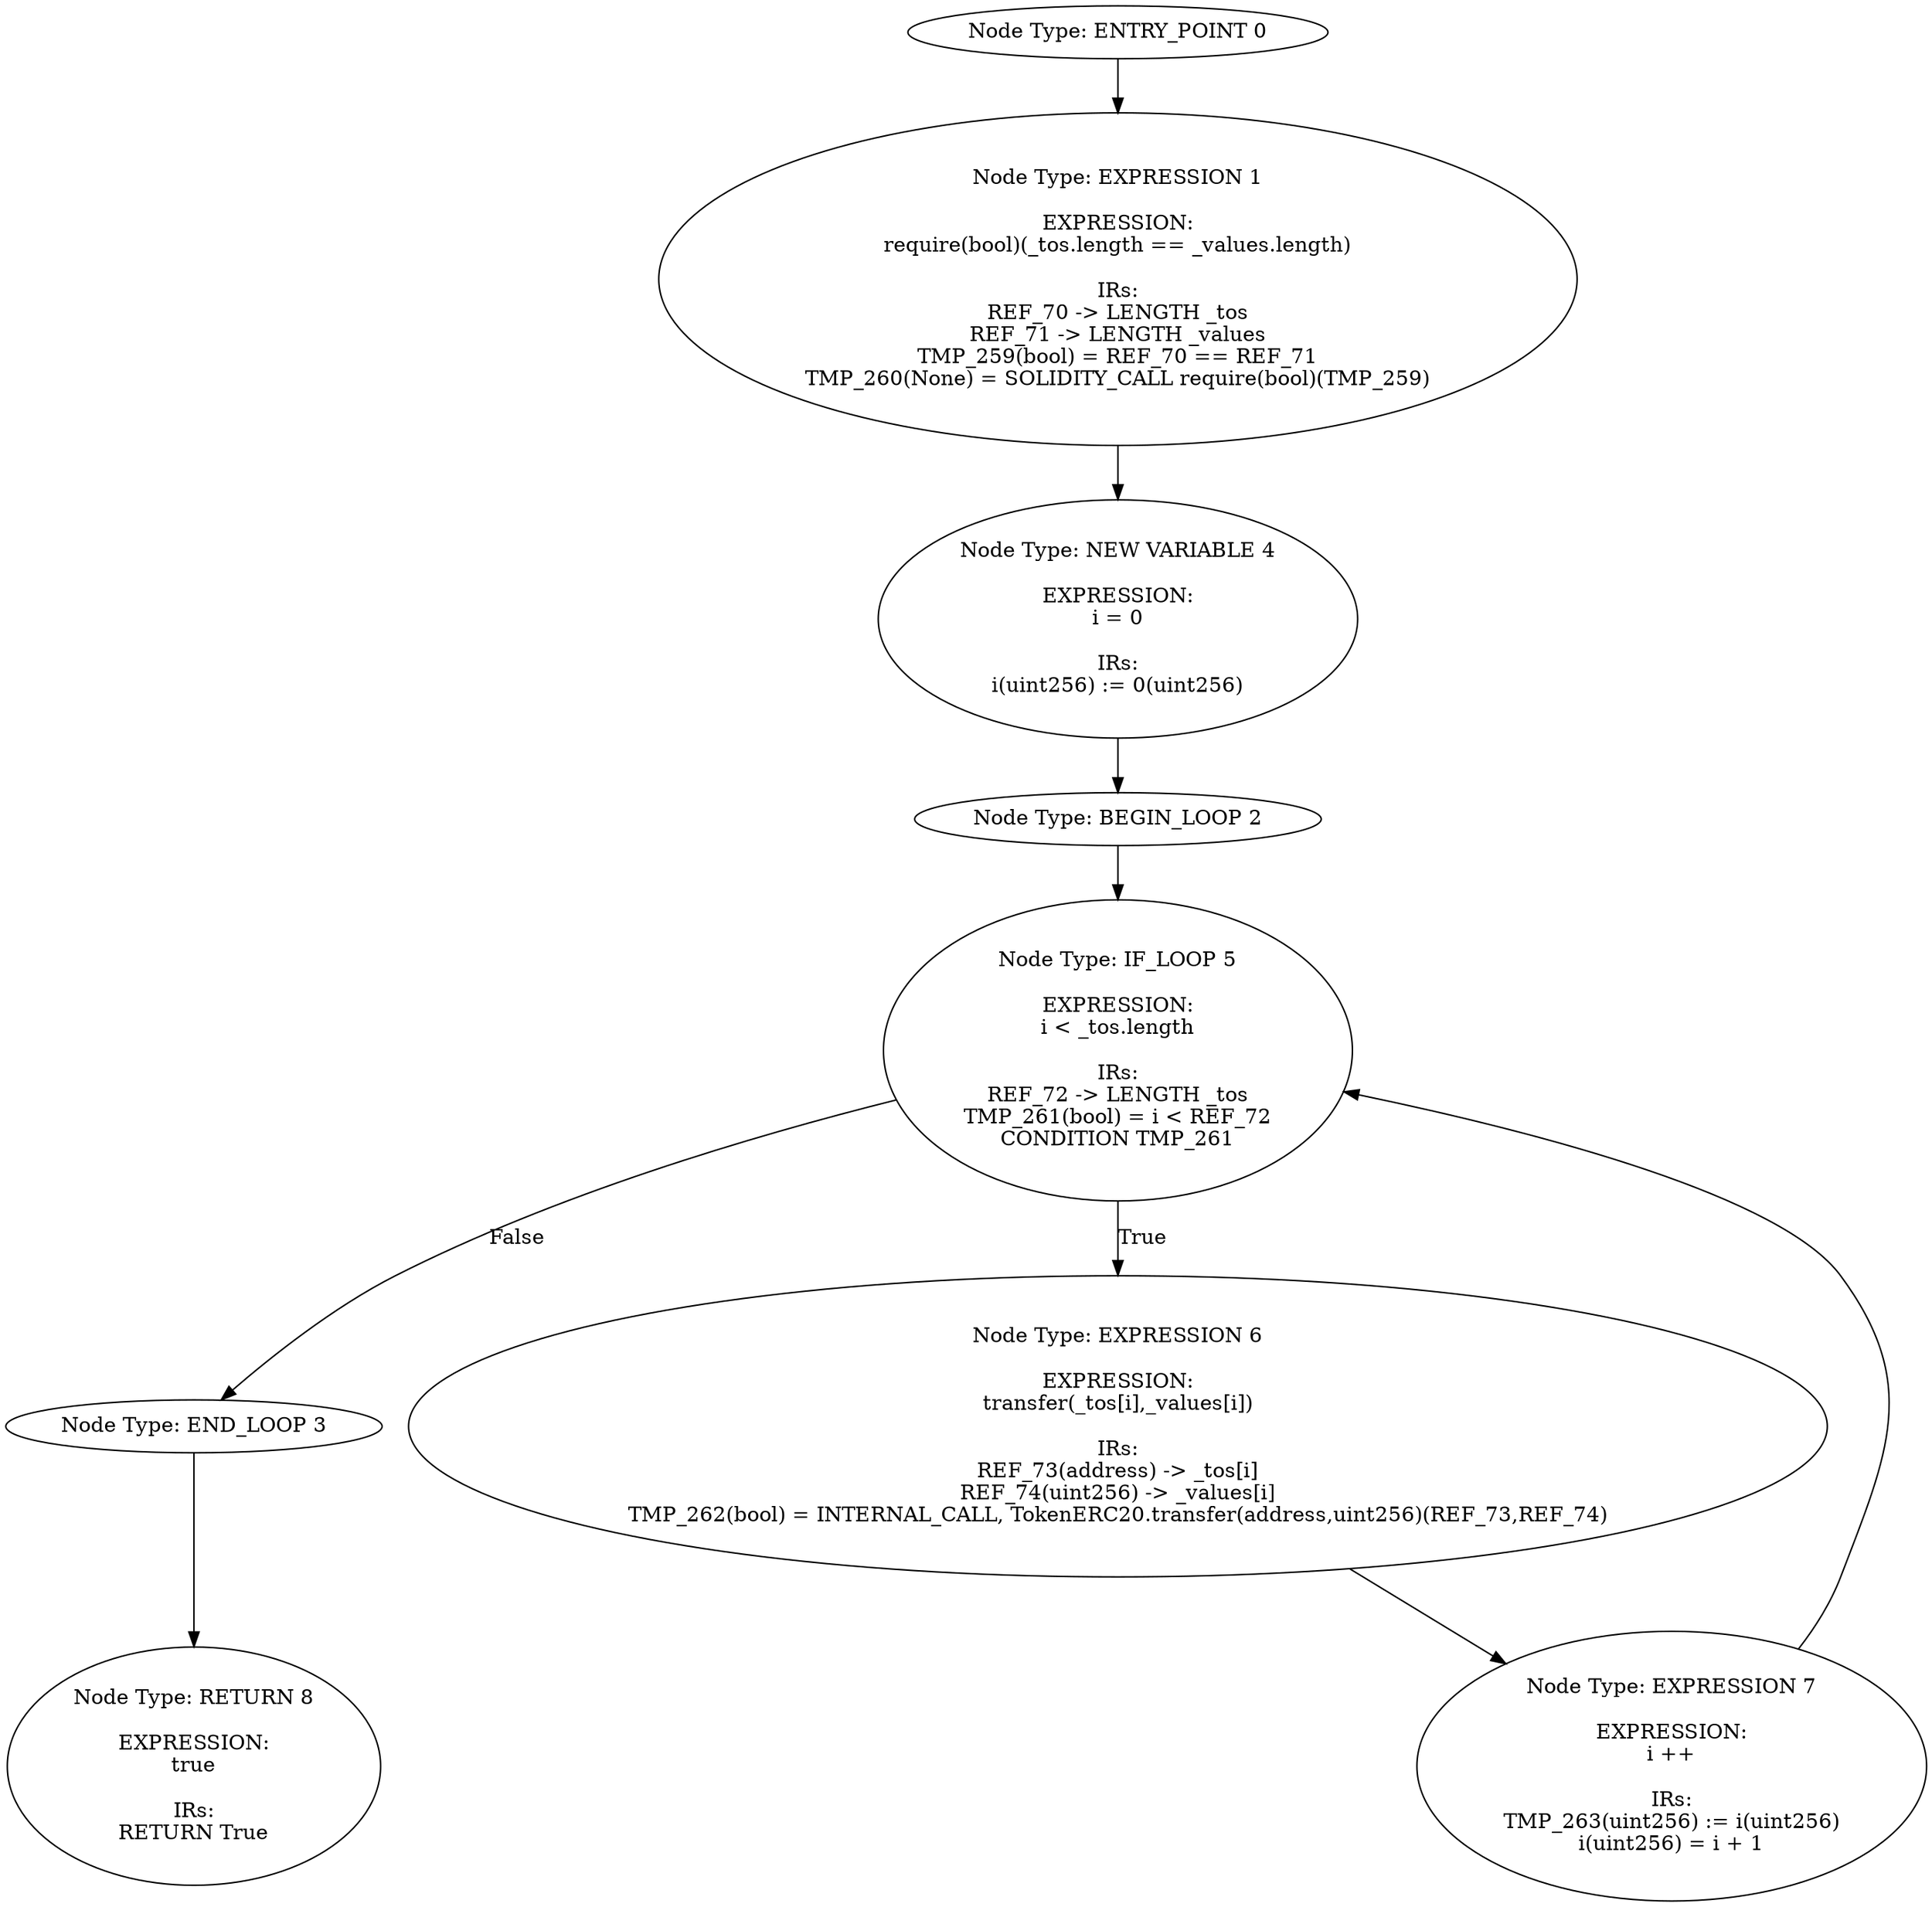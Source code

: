 digraph{
0[label="Node Type: ENTRY_POINT 0
"];
0->1;
1[label="Node Type: EXPRESSION 1

EXPRESSION:
require(bool)(_tos.length == _values.length)

IRs:
REF_70 -> LENGTH _tos
REF_71 -> LENGTH _values
TMP_259(bool) = REF_70 == REF_71
TMP_260(None) = SOLIDITY_CALL require(bool)(TMP_259)"];
1->4;
2[label="Node Type: BEGIN_LOOP 2
"];
2->5;
3[label="Node Type: END_LOOP 3
"];
3->8;
4[label="Node Type: NEW VARIABLE 4

EXPRESSION:
i = 0

IRs:
i(uint256) := 0(uint256)"];
4->2;
5[label="Node Type: IF_LOOP 5

EXPRESSION:
i < _tos.length

IRs:
REF_72 -> LENGTH _tos
TMP_261(bool) = i < REF_72
CONDITION TMP_261"];
5->6[label="True"];
5->3[label="False"];
6[label="Node Type: EXPRESSION 6

EXPRESSION:
transfer(_tos[i],_values[i])

IRs:
REF_73(address) -> _tos[i]
REF_74(uint256) -> _values[i]
TMP_262(bool) = INTERNAL_CALL, TokenERC20.transfer(address,uint256)(REF_73,REF_74)"];
6->7;
7[label="Node Type: EXPRESSION 7

EXPRESSION:
i ++

IRs:
TMP_263(uint256) := i(uint256)
i(uint256) = i + 1"];
7->5;
8[label="Node Type: RETURN 8

EXPRESSION:
true

IRs:
RETURN True"];
}
